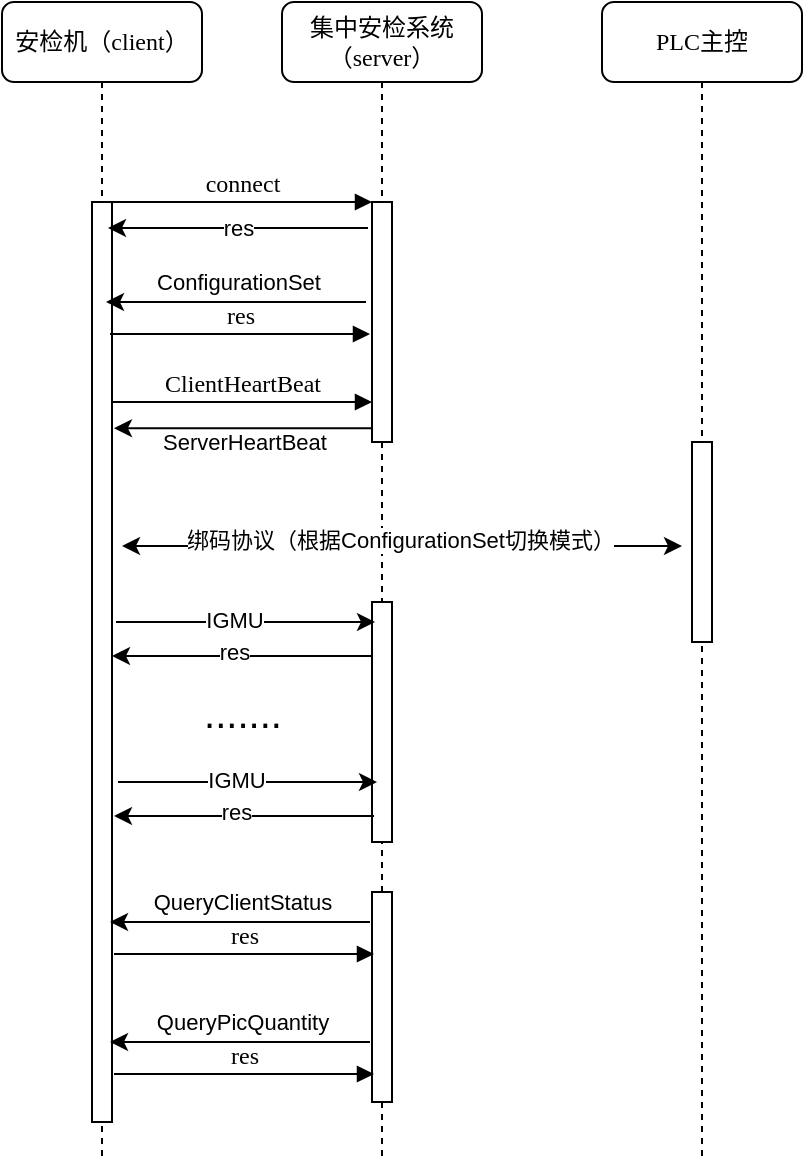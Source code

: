 <mxfile version="14.4.7" type="github">
  <diagram name="Page-1" id="13e1069c-82ec-6db2-03f1-153e76fe0fe0">
    <mxGraphModel dx="868" dy="413" grid="1" gridSize="10" guides="1" tooltips="1" connect="1" arrows="1" fold="1" page="1" pageScale="1" pageWidth="1100" pageHeight="850" background="#ffffff" math="0" shadow="0">
      <root>
        <mxCell id="0" />
        <mxCell id="1" parent="0" />
        <mxCell id="7baba1c4bc27f4b0-2" value="集中安检系统（server）" style="shape=umlLifeline;perimeter=lifelinePerimeter;whiteSpace=wrap;html=1;container=1;collapsible=0;recursiveResize=0;outlineConnect=0;rounded=1;shadow=0;comic=0;labelBackgroundColor=none;strokeWidth=1;fontFamily=Verdana;fontSize=12;align=center;" parent="1" vertex="1">
          <mxGeometry x="240" y="80" width="100" height="580" as="geometry" />
        </mxCell>
        <mxCell id="7baba1c4bc27f4b0-10" value="" style="html=1;points=[];perimeter=orthogonalPerimeter;rounded=0;shadow=0;comic=0;labelBackgroundColor=none;strokeWidth=1;fontFamily=Verdana;fontSize=12;align=center;" parent="7baba1c4bc27f4b0-2" vertex="1">
          <mxGeometry x="45" y="100" width="10" height="120" as="geometry" />
        </mxCell>
        <mxCell id="uFNW1LsYeFXD5kVTbObm-10" value="" style="html=1;points=[];perimeter=orthogonalPerimeter;rounded=0;shadow=0;comic=0;labelBackgroundColor=none;strokeWidth=1;fontFamily=Verdana;fontSize=12;align=center;" vertex="1" parent="7baba1c4bc27f4b0-2">
          <mxGeometry x="45" y="300" width="10" height="120" as="geometry" />
        </mxCell>
        <mxCell id="uFNW1LsYeFXD5kVTbObm-28" value="" style="html=1;points=[];perimeter=orthogonalPerimeter;rounded=0;shadow=0;comic=0;labelBackgroundColor=none;strokeWidth=1;fontFamily=Verdana;fontSize=12;align=center;" vertex="1" parent="7baba1c4bc27f4b0-2">
          <mxGeometry x="45" y="445" width="10" height="105" as="geometry" />
        </mxCell>
        <mxCell id="7baba1c4bc27f4b0-3" value="PLC主控" style="shape=umlLifeline;perimeter=lifelinePerimeter;whiteSpace=wrap;html=1;container=1;collapsible=0;recursiveResize=0;outlineConnect=0;rounded=1;shadow=0;comic=0;labelBackgroundColor=none;strokeWidth=1;fontFamily=Verdana;fontSize=12;align=center;" parent="1" vertex="1">
          <mxGeometry x="400" y="80" width="100" height="580" as="geometry" />
        </mxCell>
        <mxCell id="7baba1c4bc27f4b0-13" value="" style="html=1;points=[];perimeter=orthogonalPerimeter;rounded=0;shadow=0;comic=0;labelBackgroundColor=none;strokeWidth=1;fontFamily=Verdana;fontSize=12;align=center;" parent="7baba1c4bc27f4b0-3" vertex="1">
          <mxGeometry x="45" y="220" width="10" height="100" as="geometry" />
        </mxCell>
        <mxCell id="7baba1c4bc27f4b0-8" value="安检机（client）" style="shape=umlLifeline;perimeter=lifelinePerimeter;whiteSpace=wrap;html=1;container=1;collapsible=0;recursiveResize=0;outlineConnect=0;rounded=1;shadow=0;comic=0;labelBackgroundColor=none;strokeWidth=1;fontFamily=Verdana;fontSize=12;align=center;" parent="1" vertex="1">
          <mxGeometry x="100" y="80" width="100" height="580" as="geometry" />
        </mxCell>
        <mxCell id="7baba1c4bc27f4b0-9" value="" style="html=1;points=[];perimeter=orthogonalPerimeter;rounded=0;shadow=0;comic=0;labelBackgroundColor=none;strokeWidth=1;fontFamily=Verdana;fontSize=12;align=center;" parent="7baba1c4bc27f4b0-8" vertex="1">
          <mxGeometry x="45" y="100" width="10" height="460" as="geometry" />
        </mxCell>
        <mxCell id="7baba1c4bc27f4b0-11" value="connect" style="html=1;verticalAlign=bottom;endArrow=block;entryX=0;entryY=0;labelBackgroundColor=none;fontFamily=Verdana;fontSize=12;edgeStyle=elbowEdgeStyle;elbow=vertical;" parent="1" source="7baba1c4bc27f4b0-9" target="7baba1c4bc27f4b0-10" edge="1">
          <mxGeometry relative="1" as="geometry">
            <mxPoint x="220" y="190" as="sourcePoint" />
          </mxGeometry>
        </mxCell>
        <mxCell id="uFNW1LsYeFXD5kVTbObm-1" value="" style="endArrow=classic;html=1;" edge="1" parent="1">
          <mxGeometry width="50" height="50" relative="1" as="geometry">
            <mxPoint x="283" y="193" as="sourcePoint" />
            <mxPoint x="153" y="193" as="targetPoint" />
            <Array as="points">
              <mxPoint x="233" y="193" />
            </Array>
          </mxGeometry>
        </mxCell>
        <mxCell id="uFNW1LsYeFXD5kVTbObm-2" value="res" style="edgeLabel;html=1;align=center;verticalAlign=middle;resizable=0;points=[];" vertex="1" connectable="0" parent="uFNW1LsYeFXD5kVTbObm-1">
          <mxGeometry x="-0.122" relative="1" as="geometry">
            <mxPoint x="-8" as="offset" />
          </mxGeometry>
        </mxCell>
        <mxCell id="uFNW1LsYeFXD5kVTbObm-3" value="" style="endArrow=classic;html=1;" edge="1" parent="1">
          <mxGeometry width="50" height="50" relative="1" as="geometry">
            <mxPoint x="282" y="230" as="sourcePoint" />
            <mxPoint x="152" y="230" as="targetPoint" />
            <Array as="points">
              <mxPoint x="252" y="230" />
            </Array>
          </mxGeometry>
        </mxCell>
        <mxCell id="uFNW1LsYeFXD5kVTbObm-5" value="ConfigurationSet" style="edgeLabel;html=1;align=center;verticalAlign=middle;resizable=0;points=[];" vertex="1" connectable="0" parent="uFNW1LsYeFXD5kVTbObm-3">
          <mxGeometry x="0.067" y="-5" relative="1" as="geometry">
            <mxPoint x="5" y="-5" as="offset" />
          </mxGeometry>
        </mxCell>
        <mxCell id="uFNW1LsYeFXD5kVTbObm-6" value="res" style="html=1;verticalAlign=bottom;endArrow=block;entryX=0;entryY=0;labelBackgroundColor=none;fontFamily=Verdana;fontSize=12;edgeStyle=elbowEdgeStyle;elbow=vertical;" edge="1" parent="1">
          <mxGeometry relative="1" as="geometry">
            <mxPoint x="154" y="246" as="sourcePoint" />
            <mxPoint x="284" y="246" as="targetPoint" />
            <Array as="points" />
            <mxPoint as="offset" />
          </mxGeometry>
        </mxCell>
        <mxCell id="uFNW1LsYeFXD5kVTbObm-8" value="" style="endArrow=classic;startArrow=classic;html=1;" edge="1" parent="1">
          <mxGeometry width="50" height="50" relative="1" as="geometry">
            <mxPoint x="160" y="352" as="sourcePoint" />
            <mxPoint x="440" y="352" as="targetPoint" />
          </mxGeometry>
        </mxCell>
        <mxCell id="uFNW1LsYeFXD5kVTbObm-9" value="绑码协议（根据ConfigurationSet切换模式）" style="edgeLabel;html=1;align=center;verticalAlign=middle;resizable=0;points=[];" vertex="1" connectable="0" parent="uFNW1LsYeFXD5kVTbObm-8">
          <mxGeometry x="0.13" y="3" relative="1" as="geometry">
            <mxPoint x="-19" as="offset" />
          </mxGeometry>
        </mxCell>
        <mxCell id="uFNW1LsYeFXD5kVTbObm-11" value="" style="endArrow=classic;html=1;" edge="1" parent="1">
          <mxGeometry width="50" height="50" relative="1" as="geometry">
            <mxPoint x="157" y="390" as="sourcePoint" />
            <mxPoint x="286.5" y="390" as="targetPoint" />
            <Array as="points">
              <mxPoint x="237" y="390" />
            </Array>
          </mxGeometry>
        </mxCell>
        <mxCell id="uFNW1LsYeFXD5kVTbObm-15" value="IGMU" style="edgeLabel;html=1;align=center;verticalAlign=middle;resizable=0;points=[];" vertex="1" connectable="0" parent="uFNW1LsYeFXD5kVTbObm-11">
          <mxGeometry x="-0.151" y="1" relative="1" as="geometry">
            <mxPoint x="4" as="offset" />
          </mxGeometry>
        </mxCell>
        <mxCell id="uFNW1LsYeFXD5kVTbObm-12" value="ClientHeartBeat" style="html=1;verticalAlign=bottom;endArrow=block;labelBackgroundColor=none;fontFamily=Verdana;fontSize=12;edgeStyle=elbowEdgeStyle;elbow=vertical;" edge="1" parent="1">
          <mxGeometry relative="1" as="geometry">
            <mxPoint x="155" y="280" as="sourcePoint" />
            <mxPoint x="285" y="280" as="targetPoint" />
            <Array as="points">
              <mxPoint x="225" y="280" />
            </Array>
          </mxGeometry>
        </mxCell>
        <mxCell id="uFNW1LsYeFXD5kVTbObm-13" value="" style="endArrow=classic;html=1;entryX=1.5;entryY=0.257;entryDx=0;entryDy=0;entryPerimeter=0;" edge="1" parent="1">
          <mxGeometry width="50" height="50" relative="1" as="geometry">
            <mxPoint x="285.5" y="293.08" as="sourcePoint" />
            <mxPoint x="156" y="293.08" as="targetPoint" />
          </mxGeometry>
        </mxCell>
        <mxCell id="uFNW1LsYeFXD5kVTbObm-14" value="ServerHeartBeat" style="edgeLabel;html=1;align=center;verticalAlign=middle;resizable=0;points=[];" vertex="1" connectable="0" parent="uFNW1LsYeFXD5kVTbObm-13">
          <mxGeometry x="0.151" y="1" relative="1" as="geometry">
            <mxPoint x="9.5" y="5.92" as="offset" />
          </mxGeometry>
        </mxCell>
        <mxCell id="uFNW1LsYeFXD5kVTbObm-16" value="" style="endArrow=classic;html=1;" edge="1" parent="1">
          <mxGeometry width="50" height="50" relative="1" as="geometry">
            <mxPoint x="285" y="407" as="sourcePoint" />
            <mxPoint x="155" y="407" as="targetPoint" />
            <Array as="points">
              <mxPoint x="235" y="407" />
            </Array>
          </mxGeometry>
        </mxCell>
        <mxCell id="uFNW1LsYeFXD5kVTbObm-17" value="res" style="edgeLabel;html=1;align=center;verticalAlign=middle;resizable=0;points=[];" vertex="1" connectable="0" parent="uFNW1LsYeFXD5kVTbObm-16">
          <mxGeometry x="-0.092" y="2" relative="1" as="geometry">
            <mxPoint x="-10" y="-4" as="offset" />
          </mxGeometry>
        </mxCell>
        <mxCell id="uFNW1LsYeFXD5kVTbObm-18" value="" style="endArrow=classic;html=1;" edge="1" parent="1">
          <mxGeometry width="50" height="50" relative="1" as="geometry">
            <mxPoint x="158" y="470" as="sourcePoint" />
            <mxPoint x="287.5" y="470" as="targetPoint" />
            <Array as="points">
              <mxPoint x="238" y="470" />
            </Array>
          </mxGeometry>
        </mxCell>
        <mxCell id="uFNW1LsYeFXD5kVTbObm-19" value="IGMU" style="edgeLabel;html=1;align=center;verticalAlign=middle;resizable=0;points=[];" vertex="1" connectable="0" parent="uFNW1LsYeFXD5kVTbObm-18">
          <mxGeometry x="-0.151" y="1" relative="1" as="geometry">
            <mxPoint x="4" as="offset" />
          </mxGeometry>
        </mxCell>
        <mxCell id="uFNW1LsYeFXD5kVTbObm-20" value="" style="endArrow=classic;html=1;" edge="1" parent="1">
          <mxGeometry width="50" height="50" relative="1" as="geometry">
            <mxPoint x="286" y="487" as="sourcePoint" />
            <mxPoint x="156" y="487" as="targetPoint" />
            <Array as="points">
              <mxPoint x="236" y="487" />
            </Array>
          </mxGeometry>
        </mxCell>
        <mxCell id="uFNW1LsYeFXD5kVTbObm-21" value="res" style="edgeLabel;html=1;align=center;verticalAlign=middle;resizable=0;points=[];" vertex="1" connectable="0" parent="uFNW1LsYeFXD5kVTbObm-20">
          <mxGeometry x="-0.092" y="2" relative="1" as="geometry">
            <mxPoint x="-10" y="-4" as="offset" />
          </mxGeometry>
        </mxCell>
        <mxCell id="uFNW1LsYeFXD5kVTbObm-23" value="&lt;font style=&quot;font-size: 20px&quot;&gt;.......&lt;/font&gt;" style="text;html=1;align=center;verticalAlign=middle;resizable=0;points=[];autosize=1;" vertex="1" parent="1">
          <mxGeometry x="195" y="425" width="50" height="20" as="geometry" />
        </mxCell>
        <mxCell id="uFNW1LsYeFXD5kVTbObm-30" value="" style="endArrow=classic;html=1;" edge="1" parent="1">
          <mxGeometry width="50" height="50" relative="1" as="geometry">
            <mxPoint x="284" y="540" as="sourcePoint" />
            <mxPoint x="154" y="540" as="targetPoint" />
            <Array as="points">
              <mxPoint x="254" y="540" />
            </Array>
          </mxGeometry>
        </mxCell>
        <mxCell id="uFNW1LsYeFXD5kVTbObm-31" value="QueryClientStatus" style="edgeLabel;html=1;align=center;verticalAlign=middle;resizable=0;points=[];" vertex="1" connectable="0" parent="uFNW1LsYeFXD5kVTbObm-30">
          <mxGeometry x="0.067" y="-5" relative="1" as="geometry">
            <mxPoint x="5" y="-5" as="offset" />
          </mxGeometry>
        </mxCell>
        <mxCell id="uFNW1LsYeFXD5kVTbObm-32" value="res" style="html=1;verticalAlign=bottom;endArrow=block;entryX=0;entryY=0;labelBackgroundColor=none;fontFamily=Verdana;fontSize=12;edgeStyle=elbowEdgeStyle;elbow=vertical;" edge="1" parent="1">
          <mxGeometry relative="1" as="geometry">
            <mxPoint x="156" y="556" as="sourcePoint" />
            <mxPoint x="286" y="556" as="targetPoint" />
            <Array as="points" />
            <mxPoint as="offset" />
          </mxGeometry>
        </mxCell>
        <mxCell id="uFNW1LsYeFXD5kVTbObm-33" value="" style="endArrow=classic;html=1;" edge="1" parent="1">
          <mxGeometry width="50" height="50" relative="1" as="geometry">
            <mxPoint x="284" y="600" as="sourcePoint" />
            <mxPoint x="154" y="600" as="targetPoint" />
            <Array as="points">
              <mxPoint x="254" y="600" />
            </Array>
          </mxGeometry>
        </mxCell>
        <mxCell id="uFNW1LsYeFXD5kVTbObm-34" value="QueryPicQuantity" style="edgeLabel;html=1;align=center;verticalAlign=middle;resizable=0;points=[];" vertex="1" connectable="0" parent="uFNW1LsYeFXD5kVTbObm-33">
          <mxGeometry x="0.067" y="-5" relative="1" as="geometry">
            <mxPoint x="5" y="-5" as="offset" />
          </mxGeometry>
        </mxCell>
        <mxCell id="uFNW1LsYeFXD5kVTbObm-35" value="res" style="html=1;verticalAlign=bottom;endArrow=block;entryX=0;entryY=0;labelBackgroundColor=none;fontFamily=Verdana;fontSize=12;edgeStyle=elbowEdgeStyle;elbow=vertical;" edge="1" parent="1">
          <mxGeometry relative="1" as="geometry">
            <mxPoint x="156" y="616" as="sourcePoint" />
            <mxPoint x="286" y="616" as="targetPoint" />
            <Array as="points" />
            <mxPoint as="offset" />
          </mxGeometry>
        </mxCell>
      </root>
    </mxGraphModel>
  </diagram>
</mxfile>
